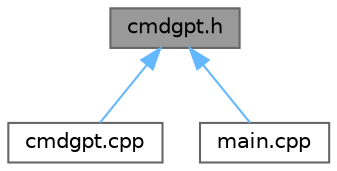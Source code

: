 digraph "cmdgpt.h"
{
 // LATEX_PDF_SIZE
  bgcolor="transparent";
  edge [fontname=Helvetica,fontsize=10,labelfontname=Helvetica,labelfontsize=10];
  node [fontname=Helvetica,fontsize=10,shape=box,height=0.2,width=0.4];
  Node1 [id="Node000001",label="cmdgpt.h",height=0.2,width=0.4,color="gray40", fillcolor="grey60", style="filled", fontcolor="black",tooltip="Command-line interface for OpenAI GPT API."];
  Node1 -> Node2 [id="edge1_Node000001_Node000002",dir="back",color="steelblue1",style="solid",tooltip=" "];
  Node2 [id="Node000002",label="cmdgpt.cpp",height=0.2,width=0.4,color="grey40", fillcolor="white", style="filled",URL="$dd/ddc/cmdgpt_8cpp.html",tooltip="Implementation of cmdgpt functionality."];
  Node1 -> Node3 [id="edge2_Node000001_Node000003",dir="back",color="steelblue1",style="solid",tooltip=" "];
  Node3 [id="Node000003",label="main.cpp",height=0.2,width=0.4,color="grey40", fillcolor="white", style="filled",URL="$df/d0a/main_8cpp.html",tooltip="Main entry point for cmdgpt command-line tool."];
}
